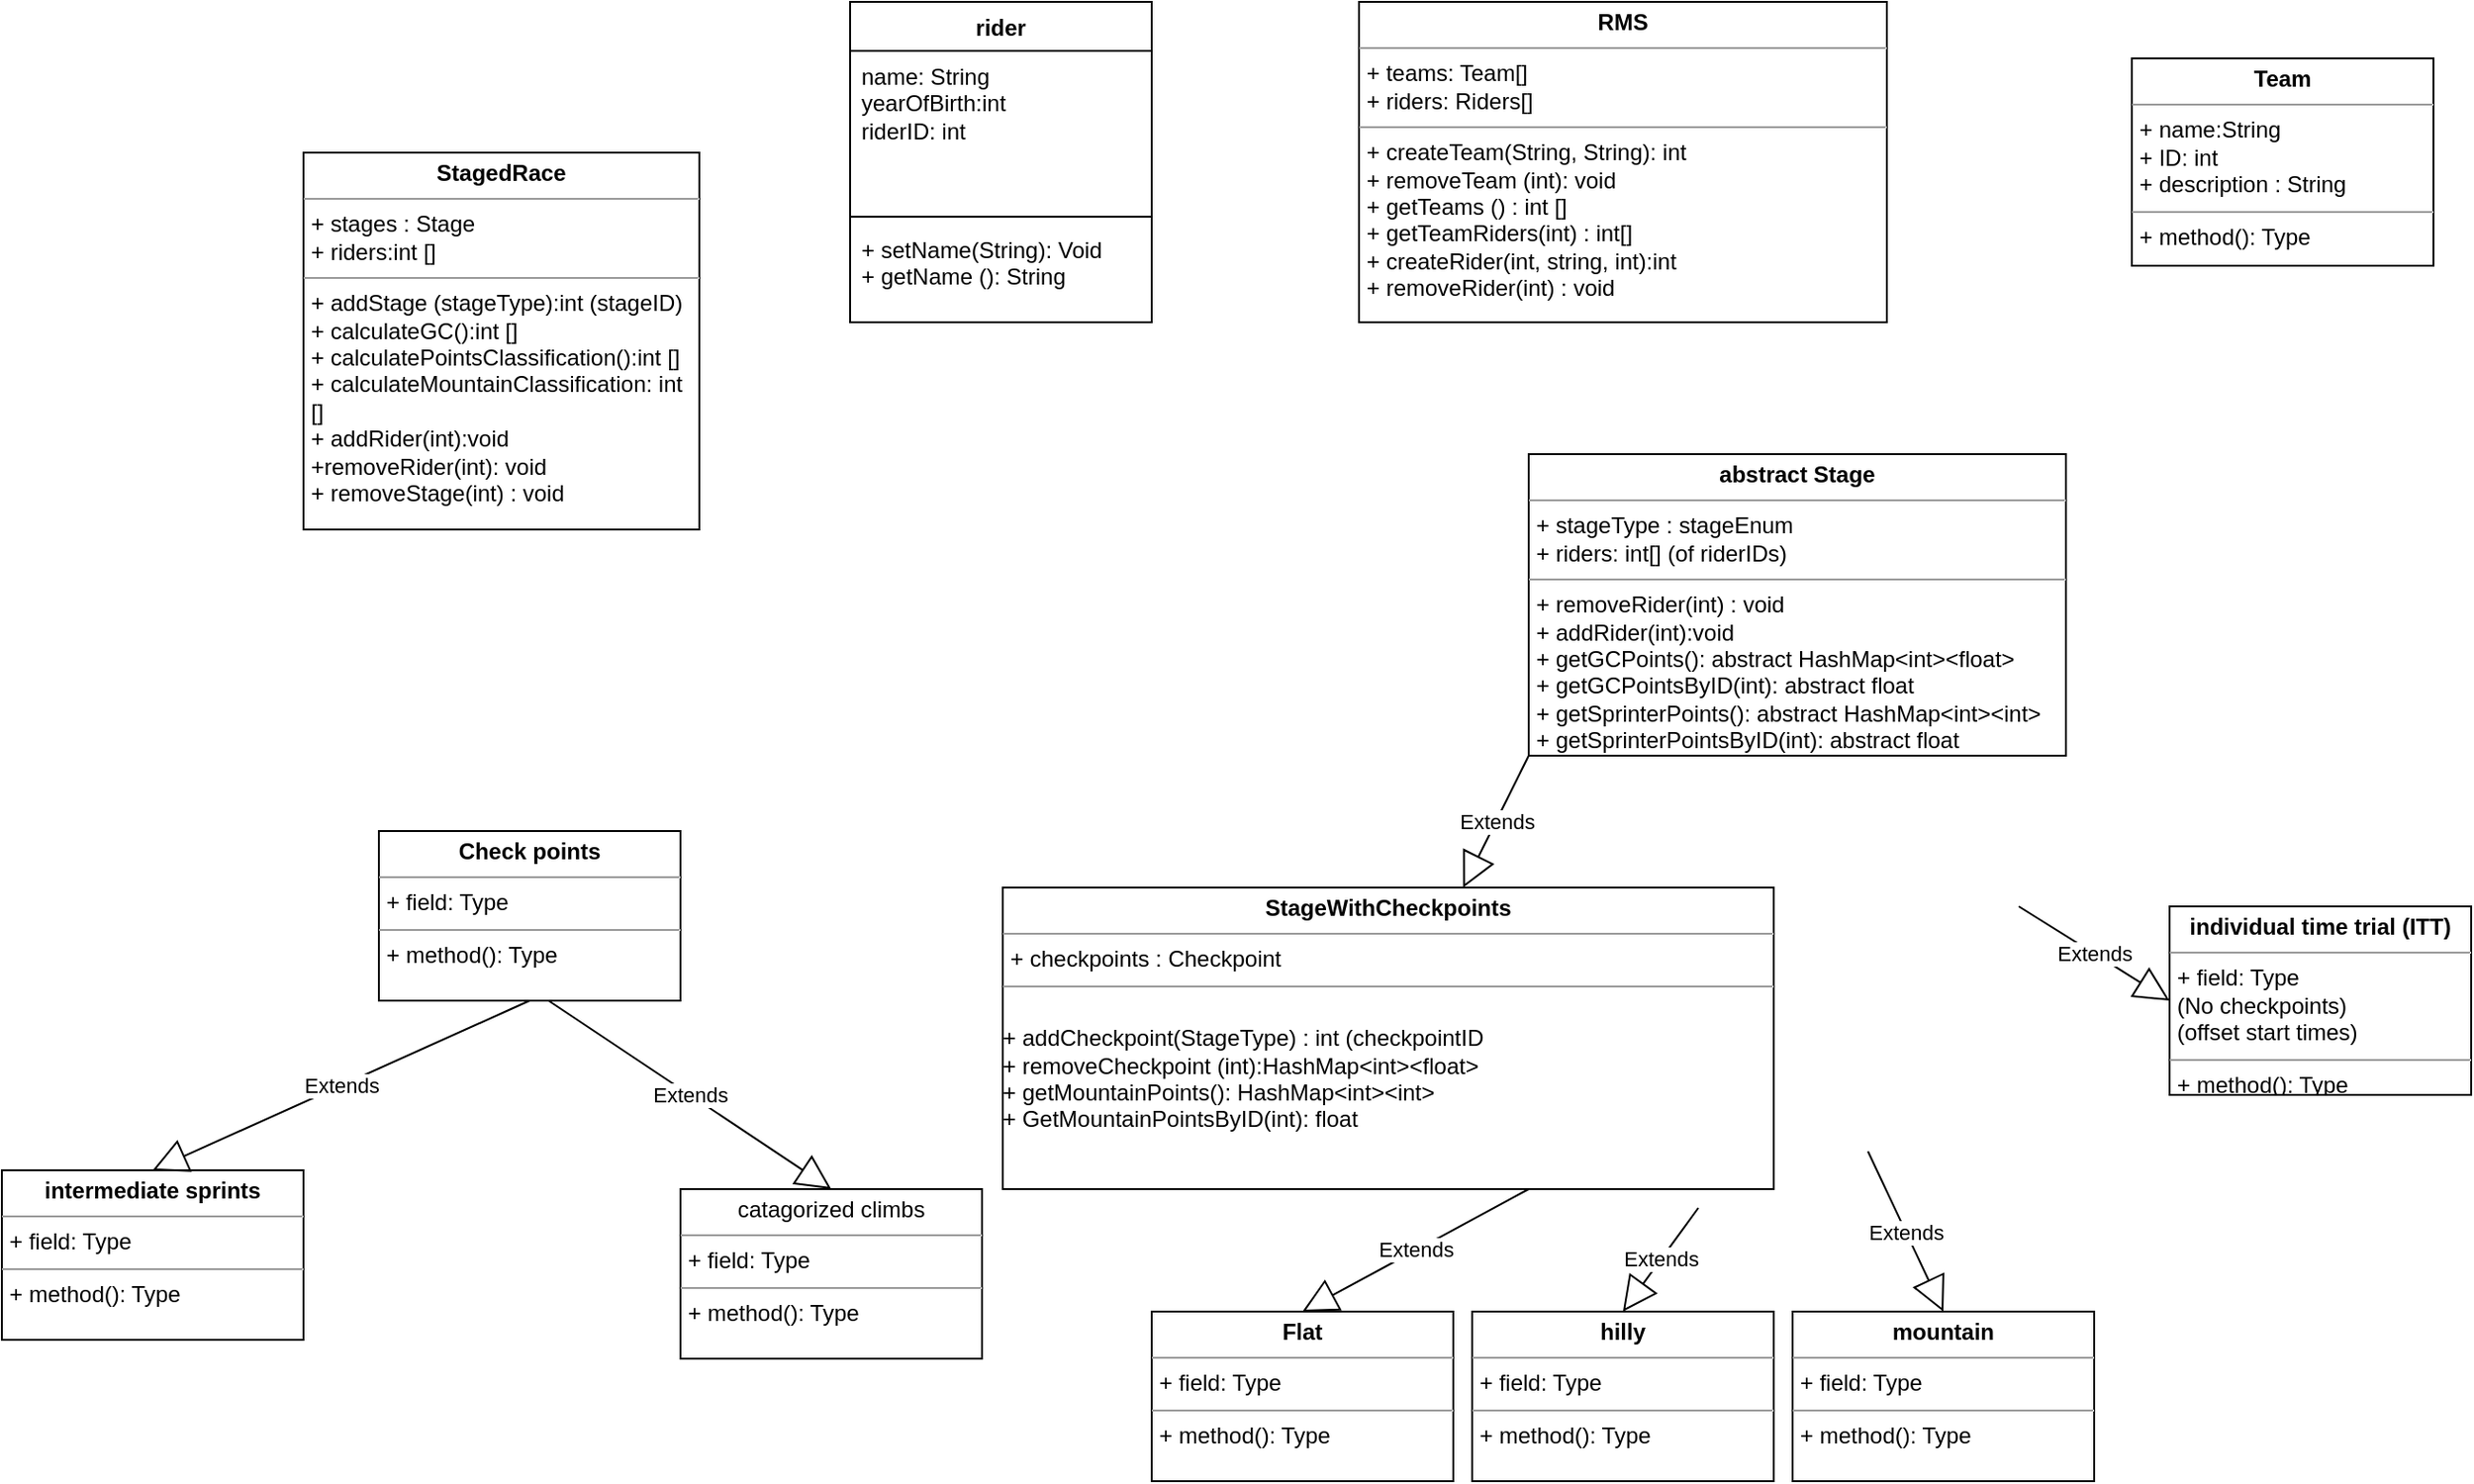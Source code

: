 <mxfile version="23.1.5" type="device">
  <diagram name="Page-1" id="9f46799a-70d6-7492-0946-bef42562c5a5">
    <mxGraphModel dx="2534" dy="1798" grid="1" gridSize="10" guides="1" tooltips="1" connect="1" arrows="1" fold="1" page="1" pageScale="1" pageWidth="1100" pageHeight="850" background="none" math="0" shadow="0">
      <root>
        <mxCell id="0" />
        <mxCell id="1" parent="0" />
        <mxCell id="TerPqKIGslpd1M9Y6UXt-1" value="rider" style="swimlane;fontStyle=1;align=center;verticalAlign=top;childLayout=stackLayout;horizontal=1;startSize=26;horizontalStack=0;resizeParent=1;resizeParentMax=0;resizeLast=0;collapsible=1;marginBottom=0;whiteSpace=wrap;html=1;" parent="1" vertex="1">
          <mxGeometry x="190" y="-80" width="160" height="170" as="geometry" />
        </mxCell>
        <mxCell id="TerPqKIGslpd1M9Y6UXt-2" value="name: String&lt;div&gt;yearOfBirth:int&lt;/div&gt;&lt;div&gt;riderID: int&lt;/div&gt;" style="text;strokeColor=none;fillColor=none;align=left;verticalAlign=top;spacingLeft=4;spacingRight=4;overflow=hidden;rotatable=0;points=[[0,0.5],[1,0.5]];portConstraint=eastwest;whiteSpace=wrap;html=1;" parent="TerPqKIGslpd1M9Y6UXt-1" vertex="1">
          <mxGeometry y="26" width="160" height="84" as="geometry" />
        </mxCell>
        <mxCell id="TerPqKIGslpd1M9Y6UXt-3" value="" style="line;strokeWidth=1;fillColor=none;align=left;verticalAlign=middle;spacingTop=-1;spacingLeft=3;spacingRight=3;rotatable=0;labelPosition=right;points=[];portConstraint=eastwest;strokeColor=inherit;" parent="TerPqKIGslpd1M9Y6UXt-1" vertex="1">
          <mxGeometry y="110" width="160" height="8" as="geometry" />
        </mxCell>
        <mxCell id="TerPqKIGslpd1M9Y6UXt-4" value="+ setName(String): Void&lt;br&gt;+ getName (): String" style="text;strokeColor=none;fillColor=none;align=left;verticalAlign=top;spacingLeft=4;spacingRight=4;overflow=hidden;rotatable=0;points=[[0,0.5],[1,0.5]];portConstraint=eastwest;whiteSpace=wrap;html=1;" parent="TerPqKIGslpd1M9Y6UXt-1" vertex="1">
          <mxGeometry y="118" width="160" height="52" as="geometry" />
        </mxCell>
        <mxCell id="TerPqKIGslpd1M9Y6UXt-6" value="&lt;p style=&quot;margin:0px;margin-top:4px;text-align:center;&quot;&gt;&lt;b&gt;RMS&lt;/b&gt;&lt;/p&gt;&lt;hr size=&quot;1&quot;&gt;&lt;p style=&quot;margin:0px;margin-left:4px;&quot;&gt;+ teams: Team[]&lt;/p&gt;&lt;p style=&quot;margin:0px;margin-left:4px;&quot;&gt;+ riders: Riders[]&lt;/p&gt;&lt;hr size=&quot;1&quot;&gt;&lt;p style=&quot;margin:0px;margin-left:4px;&quot;&gt;+ createTeam(String, String): int&lt;/p&gt;&lt;p style=&quot;margin:0px;margin-left:4px;&quot;&gt;+ removeTeam (int): void&lt;/p&gt;&lt;p style=&quot;margin:0px;margin-left:4px;&quot;&gt;+ getTeams () : int []&lt;/p&gt;&lt;p style=&quot;margin:0px;margin-left:4px;&quot;&gt;+ getTeamRiders(int) : int[]&lt;/p&gt;&lt;p style=&quot;margin:0px;margin-left:4px;&quot;&gt;+ createRider(int, string, int):int&lt;/p&gt;&lt;p style=&quot;margin:0px;margin-left:4px;&quot;&gt;+ removeRider(int) : void&lt;/p&gt;&lt;p style=&quot;margin:0px;margin-left:4px;&quot;&gt;&lt;br&gt;&lt;/p&gt;" style="verticalAlign=top;align=left;overflow=fill;html=1;whiteSpace=wrap;" parent="1" vertex="1">
          <mxGeometry x="460" y="-80" width="280" height="170" as="geometry" />
        </mxCell>
        <mxCell id="TerPqKIGslpd1M9Y6UXt-7" value="&lt;p style=&quot;margin:0px;margin-top:4px;text-align:center;&quot;&gt;&lt;b&gt;Team&lt;/b&gt;&lt;/p&gt;&lt;hr size=&quot;1&quot;&gt;&lt;p style=&quot;margin:0px;margin-left:4px;&quot;&gt;+ name:String&lt;/p&gt;&lt;p style=&quot;margin:0px;margin-left:4px;&quot;&gt;+ ID: int&lt;/p&gt;&lt;p style=&quot;margin:0px;margin-left:4px;&quot;&gt;+ description : String&lt;/p&gt;&lt;hr size=&quot;1&quot;&gt;&lt;p style=&quot;margin:0px;margin-left:4px;&quot;&gt;+ method(): Type&lt;/p&gt;" style="verticalAlign=top;align=left;overflow=fill;html=1;whiteSpace=wrap;" parent="1" vertex="1">
          <mxGeometry x="870" y="-50" width="160" height="110" as="geometry" />
        </mxCell>
        <mxCell id="TerPqKIGslpd1M9Y6UXt-8" value="&lt;p style=&quot;margin:0px;margin-top:4px;text-align:center;&quot;&gt;&lt;b&gt;StagedRace&lt;/b&gt;&lt;/p&gt;&lt;hr size=&quot;1&quot;&gt;&lt;p style=&quot;margin:0px;margin-left:4px;&quot;&gt;+ stages : Stage&lt;/p&gt;&lt;p style=&quot;margin:0px;margin-left:4px;&quot;&gt;+ riders:int []&lt;/p&gt;&lt;hr size=&quot;1&quot;&gt;&lt;p style=&quot;margin:0px;margin-left:4px;&quot;&gt;+ addStage (stageType):int (stageID)&lt;/p&gt;&lt;p style=&quot;margin:0px;margin-left:4px;&quot;&gt;+ calculateGC():int []&lt;/p&gt;&lt;p style=&quot;margin:0px;margin-left:4px;&quot;&gt;+ calculatePointsClassification():int []&lt;/p&gt;&lt;p style=&quot;margin:0px;margin-left:4px;&quot;&gt;+ calculateMountainClassification: int []&lt;/p&gt;&lt;p style=&quot;margin:0px;margin-left:4px;&quot;&gt;+ addRider(int):void&lt;/p&gt;&lt;p style=&quot;margin:0px;margin-left:4px;&quot;&gt;+removeRider(int): void&lt;/p&gt;&lt;p style=&quot;margin:0px;margin-left:4px;&quot;&gt;+ removeStage(int) : void&lt;/p&gt;" style="verticalAlign=top;align=left;overflow=fill;html=1;whiteSpace=wrap;" parent="1" vertex="1">
          <mxGeometry x="-100" width="210" height="200" as="geometry" />
        </mxCell>
        <mxCell id="TerPqKIGslpd1M9Y6UXt-9" value="&lt;p style=&quot;margin:0px;margin-top:4px;text-align:center;&quot;&gt;&lt;b&gt;abstract Stage&lt;/b&gt;&lt;/p&gt;&lt;hr size=&quot;1&quot;&gt;&lt;p style=&quot;margin:0px;margin-left:4px;&quot;&gt;+ stageType : stageEnum&lt;/p&gt;&lt;p style=&quot;margin:0px;margin-left:4px;&quot;&gt;+ riders: int[] (of riderIDs)&lt;/p&gt;&lt;hr size=&quot;1&quot;&gt;&lt;p style=&quot;margin:0px;margin-left:4px;&quot;&gt;+ removeRider(int) : void&lt;/p&gt;&lt;p style=&quot;margin:0px;margin-left:4px;&quot;&gt;+ addRider(int):void&lt;/p&gt;&lt;p style=&quot;margin:0px;margin-left:4px;&quot;&gt;+ getGCPoints(): abstract HashMap&amp;lt;int&amp;gt;&amp;lt;float&amp;gt;&lt;/p&gt;&lt;p style=&quot;margin:0px;margin-left:4px;&quot;&gt;+ getGCPointsByID(int): abstract float&lt;/p&gt;&lt;p style=&quot;margin:0px;margin-left:4px;&quot;&gt;+ getSprinterPoints(): abstract HashMap&amp;lt;int&amp;gt;&amp;lt;int&amp;gt;&lt;br&gt;&lt;/p&gt;&lt;p style=&quot;margin:0px;margin-left:4px;&quot;&gt;+ getSprinterPointsByID(int): abstract float&lt;br&gt;&lt;/p&gt;&lt;div&gt;&lt;br&gt;&lt;/div&gt;" style="verticalAlign=top;align=left;overflow=fill;html=1;whiteSpace=wrap;" parent="1" vertex="1">
          <mxGeometry x="550" y="160" width="285" height="160" as="geometry" />
        </mxCell>
        <mxCell id="TerPqKIGslpd1M9Y6UXt-10" value="&lt;p style=&quot;margin:0px;margin-top:4px;text-align:center;&quot;&gt;&lt;b&gt;Flat&lt;/b&gt;&lt;/p&gt;&lt;hr size=&quot;1&quot;&gt;&lt;p style=&quot;margin:0px;margin-left:4px;&quot;&gt;+ field: Type&lt;/p&gt;&lt;hr size=&quot;1&quot;&gt;&lt;p style=&quot;margin:0px;margin-left:4px;&quot;&gt;+ method(): Type&lt;/p&gt;" style="verticalAlign=top;align=left;overflow=fill;html=1;whiteSpace=wrap;" parent="1" vertex="1">
          <mxGeometry x="350" y="615" width="160" height="90" as="geometry" />
        </mxCell>
        <mxCell id="TerPqKIGslpd1M9Y6UXt-11" value="Extends" style="endArrow=block;endSize=16;endFill=0;html=1;rounded=0;entryX=0.5;entryY=0;entryDx=0;entryDy=0;" parent="1" target="TerPqKIGslpd1M9Y6UXt-10" edge="1">
          <mxGeometry width="160" relative="1" as="geometry">
            <mxPoint x="550" y="550" as="sourcePoint" />
            <mxPoint x="500" y="385" as="targetPoint" />
          </mxGeometry>
        </mxCell>
        <mxCell id="TerPqKIGslpd1M9Y6UXt-12" value="Extends" style="endArrow=block;endSize=16;endFill=0;html=1;rounded=0;entryX=0.5;entryY=0;entryDx=0;entryDy=0;" parent="1" target="TerPqKIGslpd1M9Y6UXt-13" edge="1">
          <mxGeometry width="160" relative="1" as="geometry">
            <mxPoint x="640" y="560" as="sourcePoint" />
            <mxPoint x="630" y="555" as="targetPoint" />
          </mxGeometry>
        </mxCell>
        <mxCell id="TerPqKIGslpd1M9Y6UXt-13" value="&lt;p style=&quot;margin:0px;margin-top:4px;text-align:center;&quot;&gt;&lt;b&gt;hilly&lt;/b&gt;&lt;/p&gt;&lt;hr size=&quot;1&quot;&gt;&lt;p style=&quot;margin:0px;margin-left:4px;&quot;&gt;+ field: Type&lt;/p&gt;&lt;hr size=&quot;1&quot;&gt;&lt;p style=&quot;margin:0px;margin-left:4px;&quot;&gt;+ method(): Type&lt;/p&gt;" style="verticalAlign=top;align=left;overflow=fill;html=1;whiteSpace=wrap;" parent="1" vertex="1">
          <mxGeometry x="520" y="615" width="160" height="90" as="geometry" />
        </mxCell>
        <mxCell id="TerPqKIGslpd1M9Y6UXt-14" value="&lt;p style=&quot;margin:0px;margin-top:4px;text-align:center;&quot;&gt;&lt;b&gt;mountain&lt;/b&gt;&lt;/p&gt;&lt;hr size=&quot;1&quot;&gt;&lt;p style=&quot;margin:0px;margin-left:4px;&quot;&gt;+ field: Type&lt;/p&gt;&lt;hr size=&quot;1&quot;&gt;&lt;p style=&quot;margin:0px;margin-left:4px;&quot;&gt;+ method(): Type&lt;/p&gt;" style="verticalAlign=top;align=left;overflow=fill;html=1;whiteSpace=wrap;" parent="1" vertex="1">
          <mxGeometry x="690" y="615" width="160" height="90" as="geometry" />
        </mxCell>
        <mxCell id="TerPqKIGslpd1M9Y6UXt-15" value="Extends" style="endArrow=block;endSize=16;endFill=0;html=1;rounded=0;entryX=0.5;entryY=0;entryDx=0;entryDy=0;" parent="1" target="TerPqKIGslpd1M9Y6UXt-14" edge="1">
          <mxGeometry width="160" relative="1" as="geometry">
            <mxPoint x="730" y="530" as="sourcePoint" />
            <mxPoint x="500" y="385" as="targetPoint" />
          </mxGeometry>
        </mxCell>
        <mxCell id="TerPqKIGslpd1M9Y6UXt-16" value="&lt;p style=&quot;margin:0px;margin-top:4px;text-align:center;&quot;&gt;&lt;b&gt;individual time trial (ITT)&lt;/b&gt;&lt;br&gt;&lt;/p&gt;&lt;hr size=&quot;1&quot;&gt;&lt;p style=&quot;margin:0px;margin-left:4px;&quot;&gt;+ field: Type&lt;/p&gt;&lt;p style=&quot;margin:0px;margin-left:4px;&quot;&gt;(No checkpoints)&lt;/p&gt;&lt;p style=&quot;margin:0px;margin-left:4px;&quot;&gt;(offset start times)&lt;/p&gt;&lt;hr size=&quot;1&quot;&gt;&lt;p style=&quot;margin:0px;margin-left:4px;&quot;&gt;+ method(): Type&lt;/p&gt;" style="verticalAlign=top;align=left;overflow=fill;html=1;whiteSpace=wrap;" parent="1" vertex="1">
          <mxGeometry x="890" y="400" width="160" height="100" as="geometry" />
        </mxCell>
        <mxCell id="TerPqKIGslpd1M9Y6UXt-17" value="Extends" style="endArrow=block;endSize=16;endFill=0;html=1;rounded=0;entryX=0;entryY=0.5;entryDx=0;entryDy=0;" parent="1" target="TerPqKIGslpd1M9Y6UXt-16" edge="1">
          <mxGeometry width="160" relative="1" as="geometry">
            <mxPoint x="810" y="400" as="sourcePoint" />
            <mxPoint x="500" y="385" as="targetPoint" />
          </mxGeometry>
        </mxCell>
        <mxCell id="TerPqKIGslpd1M9Y6UXt-18" value="&lt;p style=&quot;margin:0px;margin-top:4px;text-align:center;&quot;&gt;&lt;b&gt;intermediate sprints&lt;/b&gt;&lt;/p&gt;&lt;hr size=&quot;1&quot;&gt;&lt;p style=&quot;margin:0px;margin-left:4px;&quot;&gt;+ field: Type&lt;/p&gt;&lt;hr size=&quot;1&quot;&gt;&lt;p style=&quot;margin:0px;margin-left:4px;&quot;&gt;+ method(): Type&lt;/p&gt;" style="verticalAlign=top;align=left;overflow=fill;html=1;whiteSpace=wrap;" parent="1" vertex="1">
          <mxGeometry x="-260" y="540" width="160" height="90" as="geometry" />
        </mxCell>
        <mxCell id="TerPqKIGslpd1M9Y6UXt-19" value="Extends" style="endArrow=block;endSize=16;endFill=0;html=1;rounded=0;exitX=0.5;exitY=1;exitDx=0;exitDy=0;entryX=0.5;entryY=0;entryDx=0;entryDy=0;" parent="1" source="TerPqKIGslpd1M9Y6UXt-20" target="TerPqKIGslpd1M9Y6UXt-18" edge="1">
          <mxGeometry width="160" relative="1" as="geometry">
            <mxPoint x="230" y="517.5" as="sourcePoint" />
            <mxPoint x="-340" y="512.5" as="targetPoint" />
          </mxGeometry>
        </mxCell>
        <mxCell id="TerPqKIGslpd1M9Y6UXt-20" value="&lt;p style=&quot;margin:0px;margin-top:4px;text-align:center;&quot;&gt;&lt;b&gt;Check points&lt;/b&gt;&lt;/p&gt;&lt;hr size=&quot;1&quot;&gt;&lt;p style=&quot;margin:0px;margin-left:4px;&quot;&gt;+ field: Type&lt;/p&gt;&lt;hr size=&quot;1&quot;&gt;&lt;p style=&quot;margin:0px;margin-left:4px;&quot;&gt;+ method(): Type&lt;/p&gt;" style="verticalAlign=top;align=left;overflow=fill;html=1;whiteSpace=wrap;" parent="1" vertex="1">
          <mxGeometry x="-60" y="360" width="160" height="90" as="geometry" />
        </mxCell>
        <mxCell id="TerPqKIGslpd1M9Y6UXt-21" value="&lt;p style=&quot;margin:0px;margin-top:4px;text-align:center;&quot;&gt;catagorized climbs&lt;/p&gt;&lt;hr size=&quot;1&quot;&gt;&lt;p style=&quot;margin:0px;margin-left:4px;&quot;&gt;+ field: Type&lt;/p&gt;&lt;hr size=&quot;1&quot;&gt;&lt;p style=&quot;margin:0px;margin-left:4px;&quot;&gt;+ method(): Type&lt;/p&gt;" style="verticalAlign=top;align=left;overflow=fill;html=1;whiteSpace=wrap;" parent="1" vertex="1">
          <mxGeometry x="100" y="550" width="160" height="90" as="geometry" />
        </mxCell>
        <mxCell id="TerPqKIGslpd1M9Y6UXt-22" value="Extends" style="endArrow=block;endSize=16;endFill=0;html=1;rounded=0;exitX=0.5;exitY=1;exitDx=0;exitDy=0;entryX=0.5;entryY=0;entryDx=0;entryDy=0;" parent="1" target="TerPqKIGslpd1M9Y6UXt-21" edge="1">
          <mxGeometry width="160" relative="1" as="geometry">
            <mxPoint x="30" y="450" as="sourcePoint" />
            <mxPoint x="-10" y="512.5" as="targetPoint" />
          </mxGeometry>
        </mxCell>
        <mxCell id="06tEysV8OCgnQAFrHRoK-4" value="Extends" style="endArrow=block;endSize=16;endFill=0;html=1;rounded=0;exitX=0;exitY=1;exitDx=0;exitDy=0;" edge="1" parent="1" source="TerPqKIGslpd1M9Y6UXt-9" target="06tEysV8OCgnQAFrHRoK-5">
          <mxGeometry width="160" relative="1" as="geometry">
            <mxPoint x="360" y="410" as="sourcePoint" />
            <mxPoint x="410" y="390" as="targetPoint" />
          </mxGeometry>
        </mxCell>
        <mxCell id="06tEysV8OCgnQAFrHRoK-5" value="&lt;p style=&quot;margin:0px;margin-top:4px;text-align:center;&quot;&gt;&lt;b&gt;StageWithCheckpoints&lt;/b&gt;&lt;/p&gt;&lt;hr size=&quot;1&quot;&gt;&lt;p style=&quot;margin:0px;margin-left:4px;&quot;&gt;+ checkpoints : Checkpoint&lt;/p&gt;&lt;hr size=&quot;1&quot;&gt;&lt;p style=&quot;margin:0px;margin-left:4px;&quot;&gt;&amp;nbsp;&lt;/p&gt;+ addCheckpoint(StageType) : int (checkpointID&lt;br&gt;+ removeCheckpoint (int):HashMap&amp;lt;int&amp;gt;&amp;lt;float&amp;gt; &lt;br&gt;+ getMountainPoints(): HashMap&amp;lt;int&amp;gt;&amp;lt;int&amp;gt;&lt;br&gt;+ GetMountainPointsByID(int): float&lt;br&gt;&lt;div&gt;&lt;br&gt;&lt;/div&gt;" style="verticalAlign=top;align=left;overflow=fill;html=1;whiteSpace=wrap;" vertex="1" parent="1">
          <mxGeometry x="271" y="390" width="409" height="160" as="geometry" />
        </mxCell>
      </root>
    </mxGraphModel>
  </diagram>
</mxfile>
